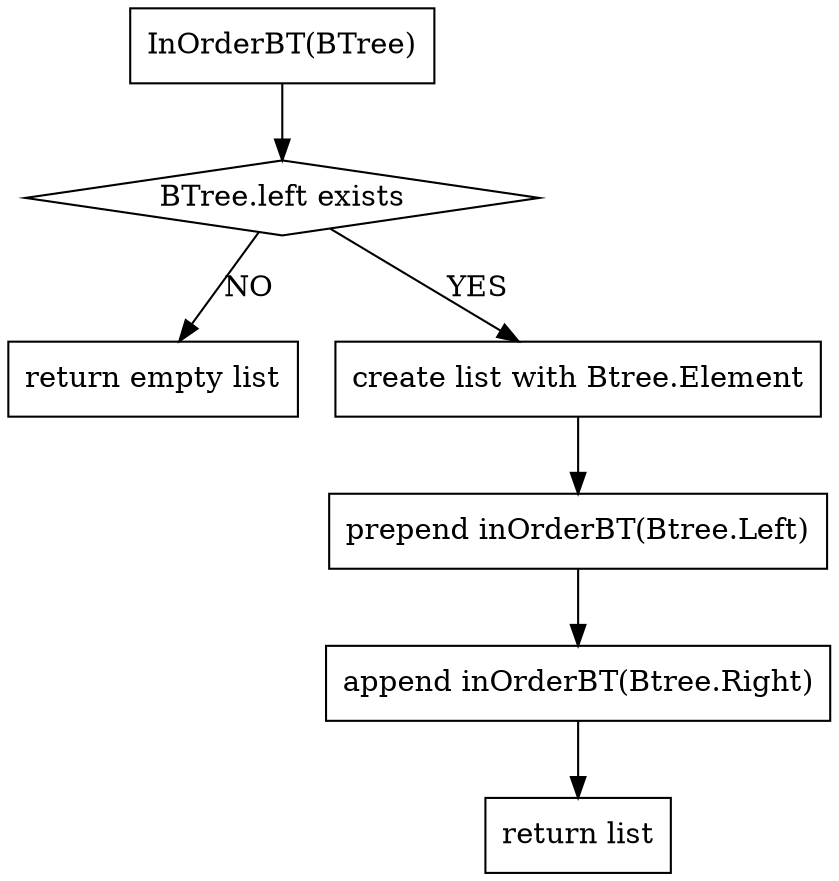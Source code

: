 digraph Q {

node [shape = box];
compound = true;
    a1 [label = "InOrderBT(BTree)"]
    a1 -> a2
    a2 [label = "BTree.left exists" shape = diamond]
    a2 -> a3 [label = NO]
    a3 [label = "return empty list"]
    a4 [label = "create list with Btree.Element"]
    a2 -> a4 [label = YES]
    a5 [label = "prepend inOrderBT(Btree.Left)"]
    a6 [label = "append inOrderBT(Btree.Right)"]
    a4 -> a5
    a5 -> a6
    a6 -> a7
    a7 [label = "return list"]
}
